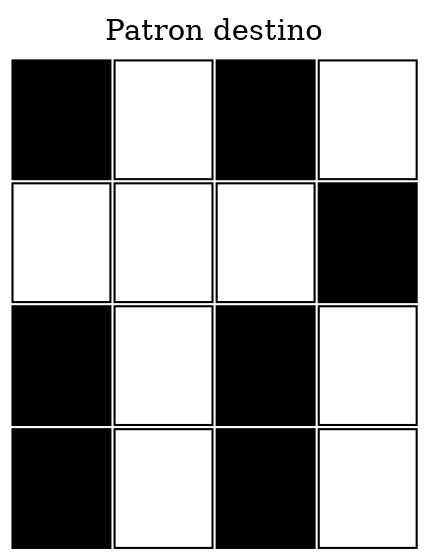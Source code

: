 digraph html {
    labelloc="t";
           label="Patron destino";
     tabla [shape=none, margin=0, label=<
     <TABLE BORDER="0" CELLBORDER="1" CELLSPACING="2.5" CELLPADDING="20">    <TR><TD BGCOLOR="black"> </TD><TD> </TD><TD BGCOLOR="black"> </TD><TD> </TD></TR><TR><TD> </TD><TD> </TD><TD> </TD><TD BGCOLOR="black"> </TD></TR><TR><TD BGCOLOR="black"> </TD><TD> </TD><TD BGCOLOR="black"> </TD><TD> </TD></TR><TR><TD BGCOLOR="black"> </TD><TD> </TD><TD BGCOLOR="black"> </TD><TD> </TD></TR></TABLE>>];}  